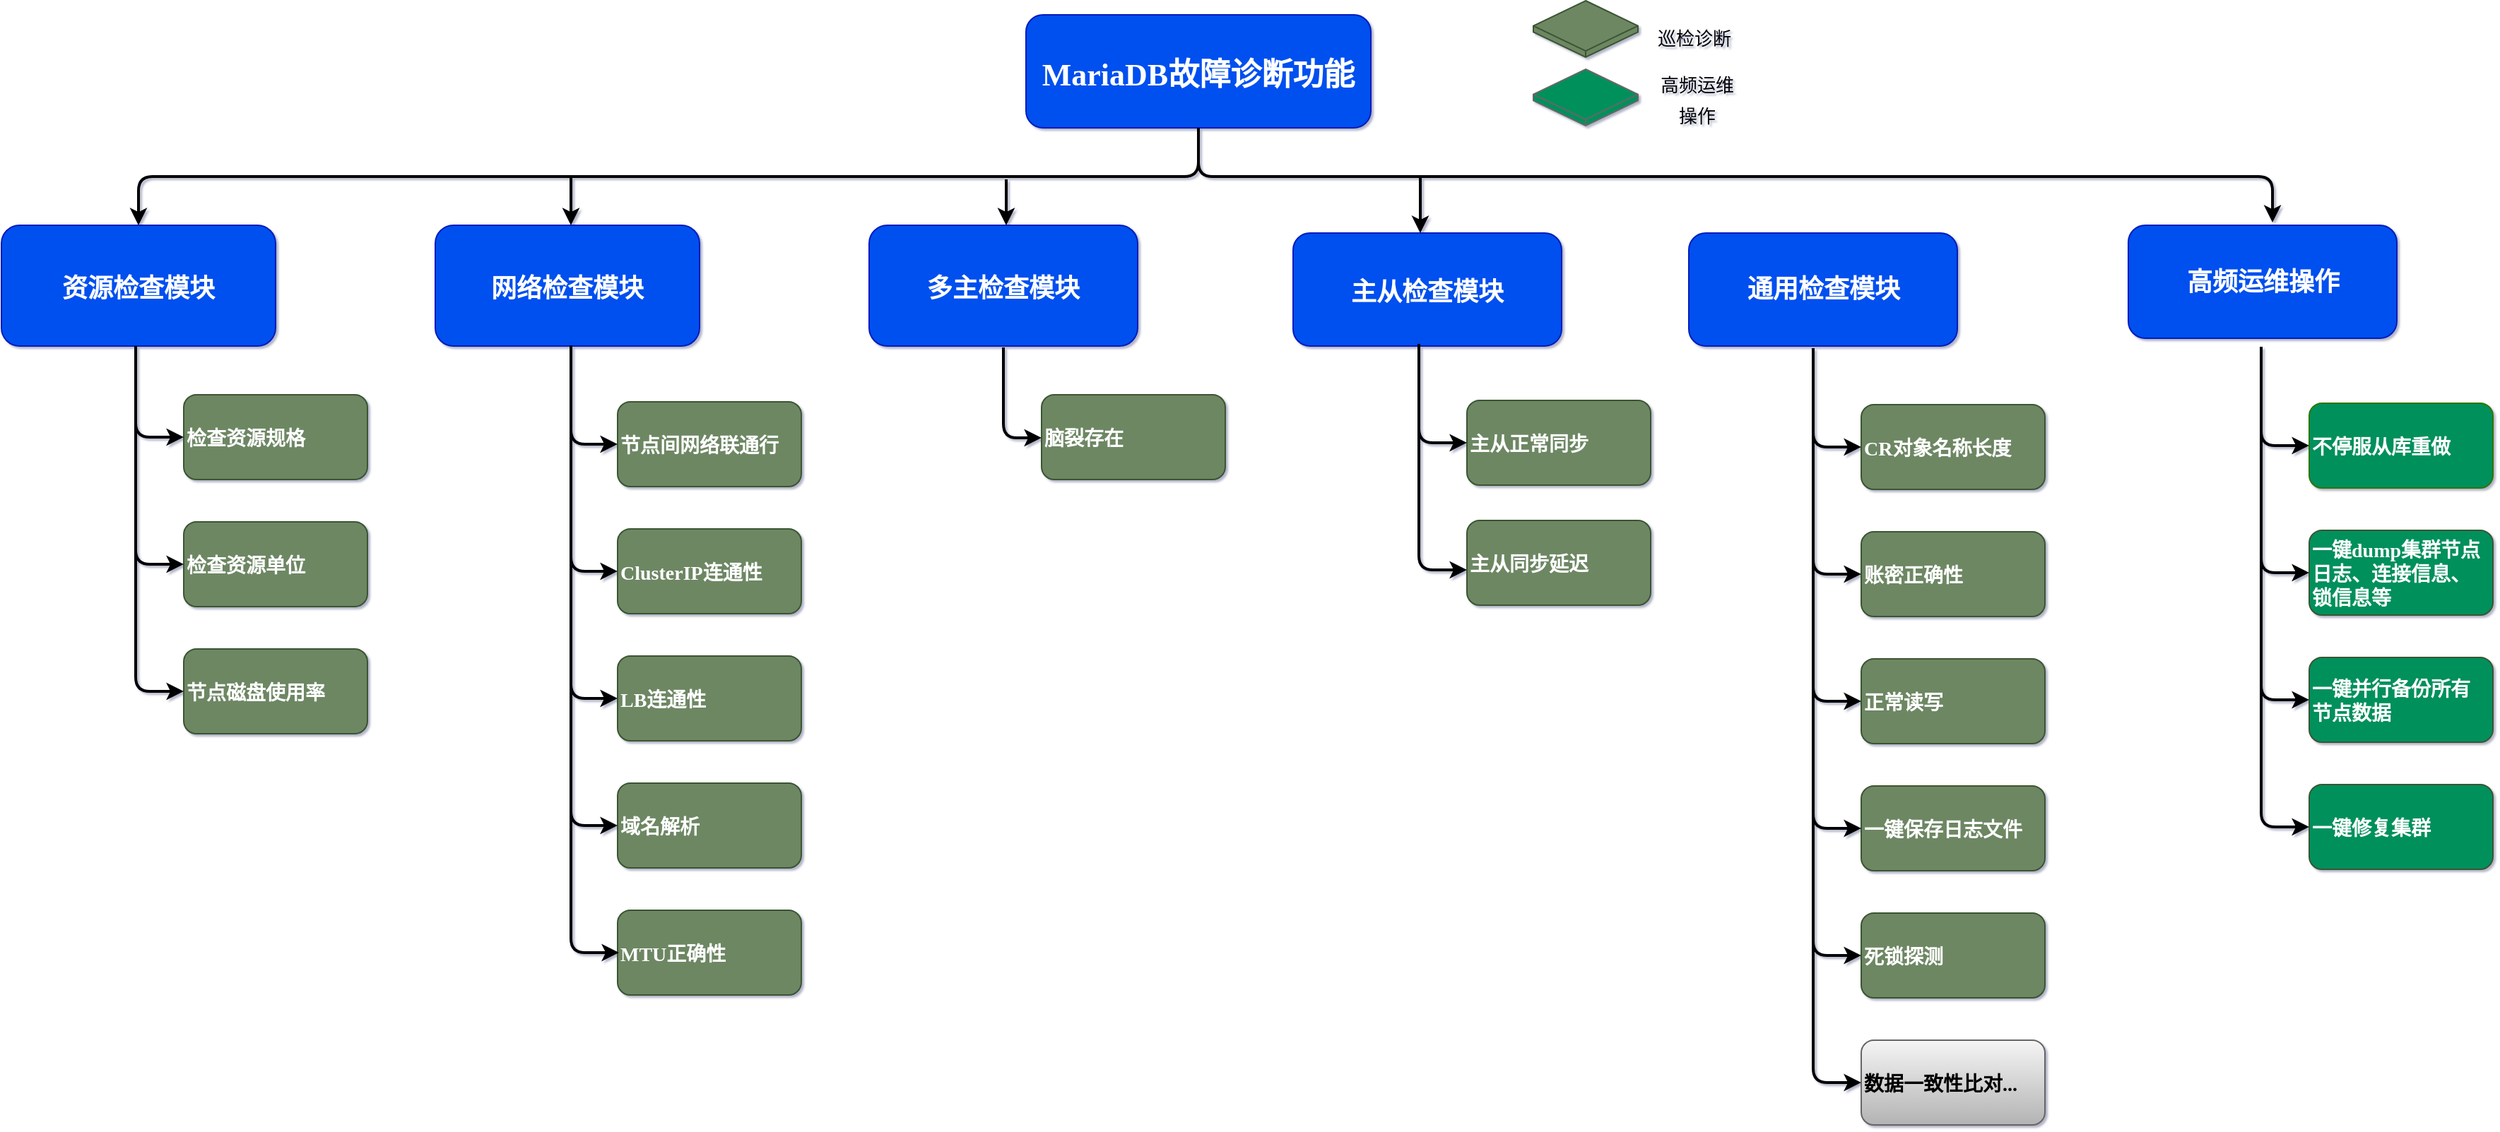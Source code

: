 <mxfile version="20.6.0" type="github">
  <diagram name="Page-1" id="2c0d36ab-eaac-3732-788b-9136903baeff">
    <mxGraphModel dx="2066" dy="1129" grid="1" gridSize="10" guides="1" tooltips="1" connect="1" arrows="1" fold="1" page="1" pageScale="1.5" pageWidth="413" pageHeight="583" background="none" math="0" shadow="1">
      <root>
        <mxCell id="0" />
        <mxCell id="1" parent="0" />
        <mxCell id="2" value="MariaDB故障诊断功能" style="rounded=1;fillColor=#0050ef;strokeColor=#001DBC;fontColor=#ffffff;fontStyle=1;fontFamily=Tahoma;fontSize=22;" parent="1" vertex="1">
          <mxGeometry x="790" y="63.5" width="244" height="80" as="geometry" />
        </mxCell>
        <mxCell id="4" value="通用检查模块" style="rounded=1;fillColor=#0050ef;strokeColor=#001DBC;fontColor=#ffffff;fontStyle=1;fontFamily=Tahoma;fontSize=18;labelBorderColor=none;labelBackgroundColor=none;spacing=0;html=1;" parent="1" vertex="1">
          <mxGeometry x="1259.0" y="218" width="190" height="80" as="geometry" />
        </mxCell>
        <mxCell id="9" value="" style="edgeStyle=elbowEdgeStyle;elbow=vertical;strokeWidth=2;rounded=1;entryX=0.537;entryY=-0.025;entryDx=0;entryDy=0;entryPerimeter=0;" parent="1" source="2" target="ZYZpc2gb1A2TfzDN3KE2-69" edge="1">
          <mxGeometry x="166" y="92.5" width="100" height="100" as="geometry">
            <mxPoint x="166" y="192.5" as="sourcePoint" />
            <mxPoint x="1670" y="210" as="targetPoint" />
            <Array as="points">
              <mxPoint x="1349" y="178" />
              <mxPoint x="889" y="178" />
              <mxPoint x="1319" y="177" />
              <mxPoint x="1359" y="187" />
            </Array>
          </mxGeometry>
        </mxCell>
        <mxCell id="10" value="多主检查模块" style="rounded=1;fillColor=#0050ef;strokeColor=#001DBC;fontColor=#ffffff;fontStyle=1;fontFamily=Tahoma;fontSize=18;" parent="1" vertex="1">
          <mxGeometry x="679" y="212.5" width="190" height="85.5" as="geometry" />
        </mxCell>
        <mxCell id="12" value="网络检查模块" style="rounded=1;fillColor=#0050ef;strokeColor=#001DBC;fontColor=#ffffff;fontStyle=1;fontFamily=Tahoma;fontSize=18;" parent="1" vertex="1">
          <mxGeometry x="372" y="212.5" width="187" height="85.5" as="geometry" />
        </mxCell>
        <mxCell id="13" value="资源检查模块" style="rounded=1;fillColor=#0050ef;strokeColor=#001DBC;fontStyle=1;fontFamily=Tahoma;fontSize=18;fontColor=#ffffff;" parent="1" vertex="1">
          <mxGeometry x="65" y="212.5" width="194" height="85.5" as="geometry" />
        </mxCell>
        <mxCell id="16" value="检查资源规格" style="rounded=1;fillColor=#6d8764;strokeColor=#3A5431;fontStyle=1;fontFamily=Tahoma;fontSize=14;align=left;fontColor=#ffffff;" parent="1" vertex="1">
          <mxGeometry x="194" y="332.5" width="130" height="60" as="geometry" />
        </mxCell>
        <mxCell id="17" value="检查资源单位" style="rounded=1;fillColor=#6d8764;strokeColor=#3A5431;fontStyle=1;fontFamily=Tahoma;fontSize=14;align=left;fontColor=#ffffff;" parent="1" vertex="1">
          <mxGeometry x="194" y="422.5" width="130" height="60" as="geometry" />
        </mxCell>
        <mxCell id="18" value="节点磁盘使用率" style="rounded=1;fillColor=#6d8764;strokeColor=#3A5431;fontStyle=1;fontFamily=Tahoma;fontSize=14;align=left;fontColor=#ffffff;" parent="1" vertex="1">
          <mxGeometry x="194" y="512.5" width="130" height="60" as="geometry" />
        </mxCell>
        <mxCell id="59" value="" style="edgeStyle=elbowEdgeStyle;elbow=vertical;strokeWidth=2;rounded=1;" parent="1" edge="1">
          <mxGeometry x="177" y="102.5" width="100" height="100" as="geometry">
            <mxPoint x="468" y="178" as="sourcePoint" />
            <mxPoint x="468" y="212.5" as="targetPoint" />
          </mxGeometry>
        </mxCell>
        <mxCell id="61" value="" style="edgeStyle=elbowEdgeStyle;elbow=vertical;strokeWidth=2;rounded=1;" parent="1" source="2" target="13" edge="1">
          <mxGeometry x="-194" y="12.5" width="100" height="100" as="geometry">
            <mxPoint x="-194" y="112.5" as="sourcePoint" />
            <mxPoint x="-94" y="12.5" as="targetPoint" />
          </mxGeometry>
        </mxCell>
        <mxCell id="64" value="" style="edgeStyle=elbowEdgeStyle;elbow=horizontal;strokeWidth=2;rounded=1;" parent="1" source="13" target="16" edge="1">
          <mxGeometry x="-65" y="12.5" width="100" height="100" as="geometry">
            <mxPoint x="-65" y="112.5" as="sourcePoint" />
            <mxPoint x="35" y="12.5" as="targetPoint" />
            <Array as="points">
              <mxPoint x="160" y="312.5" />
            </Array>
          </mxGeometry>
        </mxCell>
        <mxCell id="65" value="" style="edgeStyle=elbowEdgeStyle;elbow=horizontal;strokeWidth=2;rounded=1;" parent="1" source="13" target="17" edge="1">
          <mxGeometry x="-65" y="12.5" width="100" height="100" as="geometry">
            <mxPoint x="-65" y="112.5" as="sourcePoint" />
            <mxPoint x="35" y="12.5" as="targetPoint" />
            <Array as="points">
              <mxPoint x="160" y="352.5" />
            </Array>
          </mxGeometry>
        </mxCell>
        <mxCell id="69" value="" style="edgeStyle=elbowEdgeStyle;elbow=horizontal;strokeWidth=2;rounded=1;entryX=0;entryY=0.5;entryDx=0;entryDy=0;" parent="1" source="13" target="18" edge="1">
          <mxGeometry x="-65" y="12.5" width="100" height="100" as="geometry">
            <mxPoint x="-65" y="112.5" as="sourcePoint" />
            <mxPoint x="194" y="812.5" as="targetPoint" />
            <Array as="points">
              <mxPoint x="160" y="542.5" />
            </Array>
          </mxGeometry>
        </mxCell>
        <mxCell id="xPJydppNvQIaj2kwLTz8-138" value="主从检查模块" style="rounded=1;fillColor=#0050ef;strokeColor=#001DBC;fontColor=#ffffff;fontStyle=1;fontFamily=Tahoma;fontSize=18;" parent="1" vertex="1">
          <mxGeometry x="979" y="218" width="190" height="80" as="geometry" />
        </mxCell>
        <mxCell id="xPJydppNvQIaj2kwLTz8-141" value="节点间网络联通行" style="rounded=1;fillColor=#6d8764;strokeColor=#3A5431;fontStyle=1;fontFamily=Tahoma;fontSize=14;align=left;fontColor=#ffffff;" parent="1" vertex="1">
          <mxGeometry x="501" y="337.5" width="130" height="60" as="geometry" />
        </mxCell>
        <mxCell id="xPJydppNvQIaj2kwLTz8-142" value="ClusterIP连通性" style="rounded=1;fillColor=#6d8764;strokeColor=#3A5431;fontStyle=1;fontFamily=Tahoma;fontSize=14;align=left;fontColor=#ffffff;" parent="1" vertex="1">
          <mxGeometry x="501" y="427.5" width="130" height="60" as="geometry" />
        </mxCell>
        <mxCell id="xPJydppNvQIaj2kwLTz8-143" value="LB连通性" style="rounded=1;fillColor=#6d8764;strokeColor=#3A5431;fontStyle=1;fontFamily=Tahoma;fontSize=14;align=left;fontColor=#ffffff;" parent="1" vertex="1">
          <mxGeometry x="501" y="517.5" width="130" height="60" as="geometry" />
        </mxCell>
        <mxCell id="xPJydppNvQIaj2kwLTz8-144" value="域名解析" style="rounded=1;fillColor=#6d8764;strokeColor=#3A5431;fontStyle=1;fontFamily=Tahoma;fontSize=14;align=left;fontColor=#ffffff;" parent="1" vertex="1">
          <mxGeometry x="501" y="607.5" width="130" height="60" as="geometry" />
        </mxCell>
        <mxCell id="xPJydppNvQIaj2kwLTz8-145" value="MTU正确性" style="rounded=1;fillColor=#6d8764;strokeColor=#3A5431;fontStyle=1;fontFamily=Tahoma;fontSize=14;align=left;fontColor=#ffffff;" parent="1" vertex="1">
          <mxGeometry x="501" y="697.5" width="130" height="60" as="geometry" />
        </mxCell>
        <mxCell id="xPJydppNvQIaj2kwLTz8-147" value="" style="edgeStyle=elbowEdgeStyle;elbow=horizontal;strokeWidth=2;rounded=1;" parent="1" target="xPJydppNvQIaj2kwLTz8-141" edge="1">
          <mxGeometry x="243" y="17.5" width="100" height="100" as="geometry">
            <mxPoint x="468" y="297.5" as="sourcePoint" />
            <mxPoint x="343" y="17.5" as="targetPoint" />
            <Array as="points">
              <mxPoint x="468" y="317.5" />
            </Array>
          </mxGeometry>
        </mxCell>
        <mxCell id="xPJydppNvQIaj2kwLTz8-148" value="" style="edgeStyle=elbowEdgeStyle;elbow=horizontal;strokeWidth=2;rounded=1;" parent="1" target="xPJydppNvQIaj2kwLTz8-142" edge="1">
          <mxGeometry x="243" y="17.5" width="100" height="100" as="geometry">
            <mxPoint x="468" y="297.5" as="sourcePoint" />
            <mxPoint x="343" y="17.5" as="targetPoint" />
            <Array as="points">
              <mxPoint x="468" y="357.5" />
            </Array>
          </mxGeometry>
        </mxCell>
        <mxCell id="xPJydppNvQIaj2kwLTz8-149" value="" style="edgeStyle=elbowEdgeStyle;elbow=horizontal;strokeWidth=2;rounded=1;" parent="1" target="xPJydppNvQIaj2kwLTz8-143" edge="1">
          <mxGeometry x="243" y="17.5" width="100" height="100" as="geometry">
            <mxPoint x="468" y="297.5" as="sourcePoint" />
            <mxPoint x="343" y="17.5" as="targetPoint" />
            <Array as="points">
              <mxPoint x="468" y="407.5" />
            </Array>
          </mxGeometry>
        </mxCell>
        <mxCell id="xPJydppNvQIaj2kwLTz8-150" value="" style="edgeStyle=elbowEdgeStyle;elbow=horizontal;strokeWidth=2;rounded=1;" parent="1" target="xPJydppNvQIaj2kwLTz8-144" edge="1">
          <mxGeometry x="243" y="17.5" width="100" height="100" as="geometry">
            <mxPoint x="468" y="318" as="sourcePoint" />
            <mxPoint x="343" y="17.5" as="targetPoint" />
            <Array as="points">
              <mxPoint x="468" y="457.5" />
            </Array>
          </mxGeometry>
        </mxCell>
        <mxCell id="xPJydppNvQIaj2kwLTz8-152" value="" style="edgeStyle=elbowEdgeStyle;elbow=horizontal;strokeWidth=2;rounded=1;" parent="1" edge="1">
          <mxGeometry x="243" y="-72.5" width="100" height="100" as="geometry">
            <mxPoint x="468" y="318" as="sourcePoint" />
            <mxPoint x="502" y="727.5" as="targetPoint" />
            <Array as="points">
              <mxPoint x="468" y="457.5" />
            </Array>
          </mxGeometry>
        </mxCell>
        <mxCell id="xPJydppNvQIaj2kwLTz8-153" value="脑裂存在" style="rounded=1;fillColor=#6d8764;strokeColor=#3A5431;fontStyle=1;fontFamily=Tahoma;fontSize=14;align=left;fontColor=#ffffff;" parent="1" vertex="1">
          <mxGeometry x="801" y="332.5" width="130" height="60" as="geometry" />
        </mxCell>
        <mxCell id="xPJydppNvQIaj2kwLTz8-164" value="" style="edgeStyle=elbowEdgeStyle;elbow=horizontal;strokeWidth=2;rounded=1;" parent="1" edge="1">
          <mxGeometry x="549" y="7.5" width="100" height="100" as="geometry">
            <mxPoint x="774" y="299" as="sourcePoint" />
            <mxPoint x="801" y="363" as="targetPoint" />
            <Array as="points">
              <mxPoint x="774" y="537.5" />
            </Array>
          </mxGeometry>
        </mxCell>
        <mxCell id="xPJydppNvQIaj2kwLTz8-165" value="主从正常同步" style="rounded=1;fillColor=#6d8764;strokeColor=#3A5431;fontStyle=1;fontFamily=Tahoma;fontSize=14;align=left;fontColor=#ffffff;" parent="1" vertex="1">
          <mxGeometry x="1102" y="336.5" width="130" height="60" as="geometry" />
        </mxCell>
        <mxCell id="xPJydppNvQIaj2kwLTz8-166" value="主从同步延迟" style="rounded=1;fillColor=#6d8764;strokeColor=#3A5431;fontStyle=1;fontFamily=Tahoma;fontSize=14;align=left;fontColor=#ffffff;" parent="1" vertex="1">
          <mxGeometry x="1102" y="421.5" width="130" height="60" as="geometry" />
        </mxCell>
        <mxCell id="xPJydppNvQIaj2kwLTz8-171" value="" style="edgeStyle=elbowEdgeStyle;elbow=horizontal;strokeWidth=2;rounded=1;" parent="1" target="xPJydppNvQIaj2kwLTz8-165" edge="1">
          <mxGeometry x="843" y="16.5" width="100" height="100" as="geometry">
            <mxPoint x="1068" y="296.5" as="sourcePoint" />
            <mxPoint x="943" y="16.5" as="targetPoint" />
            <Array as="points">
              <mxPoint x="1068" y="316.5" />
            </Array>
          </mxGeometry>
        </mxCell>
        <mxCell id="xPJydppNvQIaj2kwLTz8-172" value="" style="edgeStyle=elbowEdgeStyle;elbow=horizontal;strokeWidth=2;rounded=1;" parent="1" edge="1">
          <mxGeometry x="843" y="16.5" width="100" height="100" as="geometry">
            <mxPoint x="1068" y="296.5" as="sourcePoint" />
            <mxPoint x="1102" y="456.5" as="targetPoint" />
            <Array as="points">
              <mxPoint x="1068" y="356.5" />
            </Array>
          </mxGeometry>
        </mxCell>
        <mxCell id="xPJydppNvQIaj2kwLTz8-177" value="CR对象名称长度" style="rounded=1;fillColor=#6d8764;strokeColor=#3A5431;fontStyle=1;fontFamily=Tahoma;fontSize=14;align=left;fontColor=#ffffff;" parent="1" vertex="1">
          <mxGeometry x="1381" y="339.5" width="130" height="60" as="geometry" />
        </mxCell>
        <mxCell id="xPJydppNvQIaj2kwLTz8-178" value="账密正确性" style="rounded=1;fillColor=#6d8764;strokeColor=#3A5431;fontStyle=1;fontFamily=Tahoma;fontSize=14;align=left;fontColor=#ffffff;" parent="1" vertex="1">
          <mxGeometry x="1381" y="429.5" width="130" height="60" as="geometry" />
        </mxCell>
        <mxCell id="xPJydppNvQIaj2kwLTz8-179" value="正常读写" style="rounded=1;fillColor=#6d8764;strokeColor=#3A5431;fontStyle=1;fontFamily=Tahoma;fontSize=14;align=left;fontColor=#ffffff;" parent="1" vertex="1">
          <mxGeometry x="1381" y="519.5" width="130" height="60" as="geometry" />
        </mxCell>
        <mxCell id="xPJydppNvQIaj2kwLTz8-180" value="一键保存日志文件" style="rounded=1;fillColor=#6d8764;strokeColor=#3A5431;fontStyle=1;fontFamily=Tahoma;fontSize=14;align=left;fontColor=#ffffff;" parent="1" vertex="1">
          <mxGeometry x="1381" y="609.5" width="130" height="60" as="geometry" />
        </mxCell>
        <mxCell id="xPJydppNvQIaj2kwLTz8-181" value="死锁探测" style="rounded=1;fillColor=#6d8764;strokeColor=#3A5431;fontStyle=1;fontFamily=Tahoma;fontSize=14;align=left;fontColor=#ffffff;" parent="1" vertex="1">
          <mxGeometry x="1381" y="699.5" width="130" height="60" as="geometry" />
        </mxCell>
        <mxCell id="xPJydppNvQIaj2kwLTz8-182" value="数据一致性比对..." style="rounded=1;fillColor=#f5f5f5;gradientColor=#b3b3b3;strokeColor=#666666;fontStyle=1;fontFamily=Tahoma;fontSize=14;align=left;" parent="1" vertex="1">
          <mxGeometry x="1381" y="789.5" width="130" height="60" as="geometry" />
        </mxCell>
        <mxCell id="xPJydppNvQIaj2kwLTz8-183" value="" style="edgeStyle=elbowEdgeStyle;elbow=horizontal;strokeWidth=2;rounded=1;" parent="1" target="xPJydppNvQIaj2kwLTz8-177" edge="1">
          <mxGeometry x="1122" y="19.5" width="100" height="100" as="geometry">
            <mxPoint x="1347" y="299.5" as="sourcePoint" />
            <mxPoint x="1222" y="19.5" as="targetPoint" />
            <Array as="points">
              <mxPoint x="1347" y="319.5" />
            </Array>
          </mxGeometry>
        </mxCell>
        <mxCell id="xPJydppNvQIaj2kwLTz8-184" value="" style="edgeStyle=elbowEdgeStyle;elbow=horizontal;strokeWidth=2;rounded=1;" parent="1" target="xPJydppNvQIaj2kwLTz8-178" edge="1">
          <mxGeometry x="1122" y="19.5" width="100" height="100" as="geometry">
            <mxPoint x="1347" y="299.5" as="sourcePoint" />
            <mxPoint x="1222" y="19.5" as="targetPoint" />
            <Array as="points">
              <mxPoint x="1347" y="359.5" />
            </Array>
          </mxGeometry>
        </mxCell>
        <mxCell id="xPJydppNvQIaj2kwLTz8-185" value="" style="edgeStyle=elbowEdgeStyle;elbow=horizontal;strokeWidth=2;rounded=1;" parent="1" target="xPJydppNvQIaj2kwLTz8-179" edge="1">
          <mxGeometry x="1122" y="19.5" width="100" height="100" as="geometry">
            <mxPoint x="1347" y="299.5" as="sourcePoint" />
            <mxPoint x="1222" y="19.5" as="targetPoint" />
            <Array as="points">
              <mxPoint x="1347" y="409.5" />
            </Array>
          </mxGeometry>
        </mxCell>
        <mxCell id="xPJydppNvQIaj2kwLTz8-186" value="" style="edgeStyle=elbowEdgeStyle;elbow=horizontal;strokeWidth=2;rounded=1;" parent="1" target="xPJydppNvQIaj2kwLTz8-180" edge="1">
          <mxGeometry x="1122" y="19.5" width="100" height="100" as="geometry">
            <mxPoint x="1347" y="299.5" as="sourcePoint" />
            <mxPoint x="1222" y="19.5" as="targetPoint" />
            <Array as="points">
              <mxPoint x="1347" y="459.5" />
            </Array>
          </mxGeometry>
        </mxCell>
        <mxCell id="xPJydppNvQIaj2kwLTz8-187" value="" style="edgeStyle=elbowEdgeStyle;elbow=horizontal;strokeWidth=2;rounded=1;" parent="1" target="xPJydppNvQIaj2kwLTz8-181" edge="1">
          <mxGeometry x="1122" y="19.5" width="100" height="100" as="geometry">
            <mxPoint x="1347" y="299.5" as="sourcePoint" />
            <mxPoint x="1222" y="19.5" as="targetPoint" />
            <Array as="points">
              <mxPoint x="1347" y="499.5" />
            </Array>
          </mxGeometry>
        </mxCell>
        <mxCell id="xPJydppNvQIaj2kwLTz8-188" value="" style="edgeStyle=elbowEdgeStyle;elbow=horizontal;strokeWidth=2;rounded=1;" parent="1" target="xPJydppNvQIaj2kwLTz8-182" edge="1">
          <mxGeometry x="1122" y="19.5" width="100" height="100" as="geometry">
            <mxPoint x="1347" y="299.5" as="sourcePoint" />
            <mxPoint x="1222" y="19.5" as="targetPoint" />
            <Array as="points">
              <mxPoint x="1347" y="549.5" />
            </Array>
          </mxGeometry>
        </mxCell>
        <mxCell id="xPJydppNvQIaj2kwLTz8-191" value="" style="edgeStyle=elbowEdgeStyle;elbow=vertical;strokeWidth=2;rounded=1;" parent="1" edge="1">
          <mxGeometry x="485" y="102.5" width="100" height="100" as="geometry">
            <mxPoint x="776" y="180" as="sourcePoint" />
            <mxPoint x="776" y="212.5" as="targetPoint" />
          </mxGeometry>
        </mxCell>
        <mxCell id="xPJydppNvQIaj2kwLTz8-192" value="" style="edgeStyle=elbowEdgeStyle;elbow=vertical;strokeWidth=2;rounded=1;" parent="1" edge="1">
          <mxGeometry x="778" y="108" width="100" height="100" as="geometry">
            <mxPoint x="1069" y="178" as="sourcePoint" />
            <mxPoint x="1069" y="218" as="targetPoint" />
          </mxGeometry>
        </mxCell>
        <mxCell id="xPJydppNvQIaj2kwLTz8-198" value="" style="html=1;whiteSpace=wrap;shape=isoCube2;backgroundOutline=1;isoAngle=15;fontSize=18;fillColor=#03905c;gradientColor=none;strokeColor=#666666;rounded=1;" parent="1" vertex="1">
          <mxGeometry x="1149" y="102" width="74" height="40" as="geometry" />
        </mxCell>
        <mxCell id="xPJydppNvQIaj2kwLTz8-200" value="&lt;font style=&quot;font-size: 13px&quot;&gt;巡检诊断&lt;/font&gt;" style="text;html=1;strokeColor=none;fillColor=none;align=center;verticalAlign=middle;whiteSpace=wrap;rounded=1;fontSize=18;" parent="1" vertex="1">
          <mxGeometry x="1233" y="63.5" width="60" height="30" as="geometry" />
        </mxCell>
        <mxCell id="xPJydppNvQIaj2kwLTz8-201" value="&lt;span style=&quot;font-size: 13px;&quot;&gt;高频运维操作&lt;/span&gt;" style="text;html=1;strokeColor=none;fillColor=none;align=center;verticalAlign=middle;whiteSpace=wrap;rounded=1;fontSize=18;" parent="1" vertex="1">
          <mxGeometry x="1235" y="108" width="60" height="30" as="geometry" />
        </mxCell>
        <mxCell id="xPJydppNvQIaj2kwLTz8-203" value="" style="html=1;whiteSpace=wrap;shape=isoCube2;backgroundOutline=1;isoAngle=15;fontSize=18;fillColor=#6d8764;strokeColor=#3A5431;fontColor=#ffffff;rounded=1;" parent="1" vertex="1">
          <mxGeometry x="1149" y="53.5" width="74" height="40" as="geometry" />
        </mxCell>
        <mxCell id="ZYZpc2gb1A2TfzDN3KE2-69" value="高频运维操作" style="rounded=1;fillColor=#0050ef;strokeColor=#001DBC;fontStyle=1;fontFamily=Tahoma;fontSize=18;labelBorderColor=none;labelBackgroundColor=none;spacing=0;html=1;fontColor=#ffffff;" vertex="1" parent="1">
          <mxGeometry x="1570.0" y="212.5" width="190" height="80" as="geometry" />
        </mxCell>
        <mxCell id="ZYZpc2gb1A2TfzDN3KE2-83" value="不停服从库重做" style="rounded=1;fontStyle=1;fontFamily=Tahoma;fontSize=14;align=left;fillColor=#03905c;fontColor=#ffffff;strokeColor=#2D7600;" vertex="1" parent="1">
          <mxGeometry x="1698" y="338.5" width="130" height="60" as="geometry" />
        </mxCell>
        <mxCell id="ZYZpc2gb1A2TfzDN3KE2-84" value="一键dump集群节点&#xa;日志、连接信息、&#xa;锁信息等" style="rounded=1;fillColor=#03905c;strokeColor=#3A5431;fontStyle=1;fontFamily=Tahoma;fontSize=14;align=left;fontColor=#ffffff;" vertex="1" parent="1">
          <mxGeometry x="1698" y="428.5" width="130" height="60" as="geometry" />
        </mxCell>
        <mxCell id="ZYZpc2gb1A2TfzDN3KE2-85" value="一键并行备份所有&#xa;节点数据" style="rounded=1;fillColor=#03905c;strokeColor=#3A5431;fontStyle=1;fontFamily=Tahoma;fontSize=14;align=left;fontColor=#ffffff;" vertex="1" parent="1">
          <mxGeometry x="1698" y="518.5" width="130" height="60" as="geometry" />
        </mxCell>
        <mxCell id="ZYZpc2gb1A2TfzDN3KE2-86" value="一键修复集群" style="rounded=1;fillColor=#03905c;strokeColor=#3A5431;fontStyle=1;fontFamily=Tahoma;fontSize=14;align=left;fontColor=#ffffff;" vertex="1" parent="1">
          <mxGeometry x="1698" y="608.5" width="130" height="60" as="geometry" />
        </mxCell>
        <mxCell id="ZYZpc2gb1A2TfzDN3KE2-87" value="" style="edgeStyle=elbowEdgeStyle;elbow=horizontal;strokeWidth=2;rounded=1;" edge="1" parent="1" target="ZYZpc2gb1A2TfzDN3KE2-83">
          <mxGeometry x="1439" y="18.5" width="100" height="100" as="geometry">
            <mxPoint x="1664" y="298.5" as="sourcePoint" />
            <mxPoint x="1539" y="18.5" as="targetPoint" />
            <Array as="points">
              <mxPoint x="1664" y="318.5" />
            </Array>
          </mxGeometry>
        </mxCell>
        <mxCell id="ZYZpc2gb1A2TfzDN3KE2-88" value="" style="edgeStyle=elbowEdgeStyle;elbow=horizontal;strokeWidth=2;rounded=1;" edge="1" parent="1" target="ZYZpc2gb1A2TfzDN3KE2-84">
          <mxGeometry x="1439" y="18.5" width="100" height="100" as="geometry">
            <mxPoint x="1664" y="298.5" as="sourcePoint" />
            <mxPoint x="1539" y="18.5" as="targetPoint" />
            <Array as="points">
              <mxPoint x="1664" y="358.5" />
            </Array>
          </mxGeometry>
        </mxCell>
        <mxCell id="ZYZpc2gb1A2TfzDN3KE2-89" value="" style="edgeStyle=elbowEdgeStyle;elbow=horizontal;strokeWidth=2;rounded=1;" edge="1" parent="1" target="ZYZpc2gb1A2TfzDN3KE2-85">
          <mxGeometry x="1439" y="18.5" width="100" height="100" as="geometry">
            <mxPoint x="1664" y="298.5" as="sourcePoint" />
            <mxPoint x="1539" y="18.5" as="targetPoint" />
            <Array as="points">
              <mxPoint x="1664" y="408.5" />
            </Array>
          </mxGeometry>
        </mxCell>
        <mxCell id="ZYZpc2gb1A2TfzDN3KE2-90" value="" style="edgeStyle=elbowEdgeStyle;elbow=horizontal;strokeWidth=2;rounded=1;entryX=0;entryY=0.5;entryDx=0;entryDy=0;" edge="1" parent="1" target="ZYZpc2gb1A2TfzDN3KE2-86">
          <mxGeometry x="1439" y="18.5" width="100" height="100" as="geometry">
            <mxPoint x="1664" y="298.5" as="sourcePoint" />
            <mxPoint x="1690" y="640" as="targetPoint" />
            <Array as="points">
              <mxPoint x="1664" y="548.5" />
            </Array>
          </mxGeometry>
        </mxCell>
      </root>
    </mxGraphModel>
  </diagram>
</mxfile>
